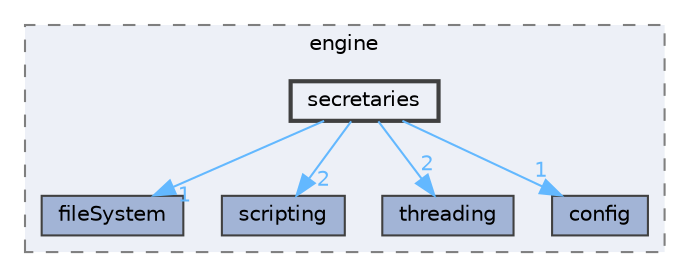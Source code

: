digraph "techstorm/engine/secretaries"
{
 // LATEX_PDF_SIZE
  bgcolor="transparent";
  edge [fontname=Helvetica,fontsize=10,labelfontname=Helvetica,labelfontsize=10];
  node [fontname=Helvetica,fontsize=10,shape=box,height=0.2,width=0.4];
  compound=true
  subgraph clusterdir_f0215e67d3150ee964ca241625d804af {
    graph [ bgcolor="#edf0f7", pencolor="grey50", label="engine", fontname=Helvetica,fontsize=10 style="filled,dashed", URL="dir_f0215e67d3150ee964ca241625d804af.html",tooltip=""]
  dir_28642545434c6504d42d05a1d70e8a33 [label="fileSystem", fillcolor="#a2b4d6", color="grey25", style="filled", URL="dir_28642545434c6504d42d05a1d70e8a33.html",tooltip=""];
  dir_47b4cf51432fc7205f39cdfbcfc95044 [label="scripting", fillcolor="#a2b4d6", color="grey25", style="filled", URL="dir_47b4cf51432fc7205f39cdfbcfc95044.html",tooltip=""];
  dir_590f4ca27553aaa3b4f8894e08254bf4 [label="threading", fillcolor="#a2b4d6", color="grey25", style="filled", URL="dir_590f4ca27553aaa3b4f8894e08254bf4.html",tooltip=""];
  dir_9011197eeecff67ca2b68117f0bbcaf0 [label="config", fillcolor="#a2b4d6", color="grey25", style="filled", URL="dir_9011197eeecff67ca2b68117f0bbcaf0.html",tooltip=""];
  dir_4ae77f64cf65840cbefd19dddb713206 [label="secretaries", fillcolor="#edf0f7", color="grey25", style="filled,bold", URL="dir_4ae77f64cf65840cbefd19dddb713206.html",tooltip=""];
  }
  dir_4ae77f64cf65840cbefd19dddb713206->dir_28642545434c6504d42d05a1d70e8a33 [headlabel="1", labeldistance=1.5 headhref="dir_000110_000048.html" href="dir_000110_000048.html" color="steelblue1" fontcolor="steelblue1"];
  dir_4ae77f64cf65840cbefd19dddb713206->dir_47b4cf51432fc7205f39cdfbcfc95044 [headlabel="2", labeldistance=1.5 headhref="dir_000110_000108.html" href="dir_000110_000108.html" color="steelblue1" fontcolor="steelblue1"];
  dir_4ae77f64cf65840cbefd19dddb713206->dir_590f4ca27553aaa3b4f8894e08254bf4 [headlabel="2", labeldistance=1.5 headhref="dir_000110_000132.html" href="dir_000110_000132.html" color="steelblue1" fontcolor="steelblue1"];
  dir_4ae77f64cf65840cbefd19dddb713206->dir_9011197eeecff67ca2b68117f0bbcaf0 [headlabel="1", labeldistance=1.5 headhref="dir_000110_000018.html" href="dir_000110_000018.html" color="steelblue1" fontcolor="steelblue1"];
}
